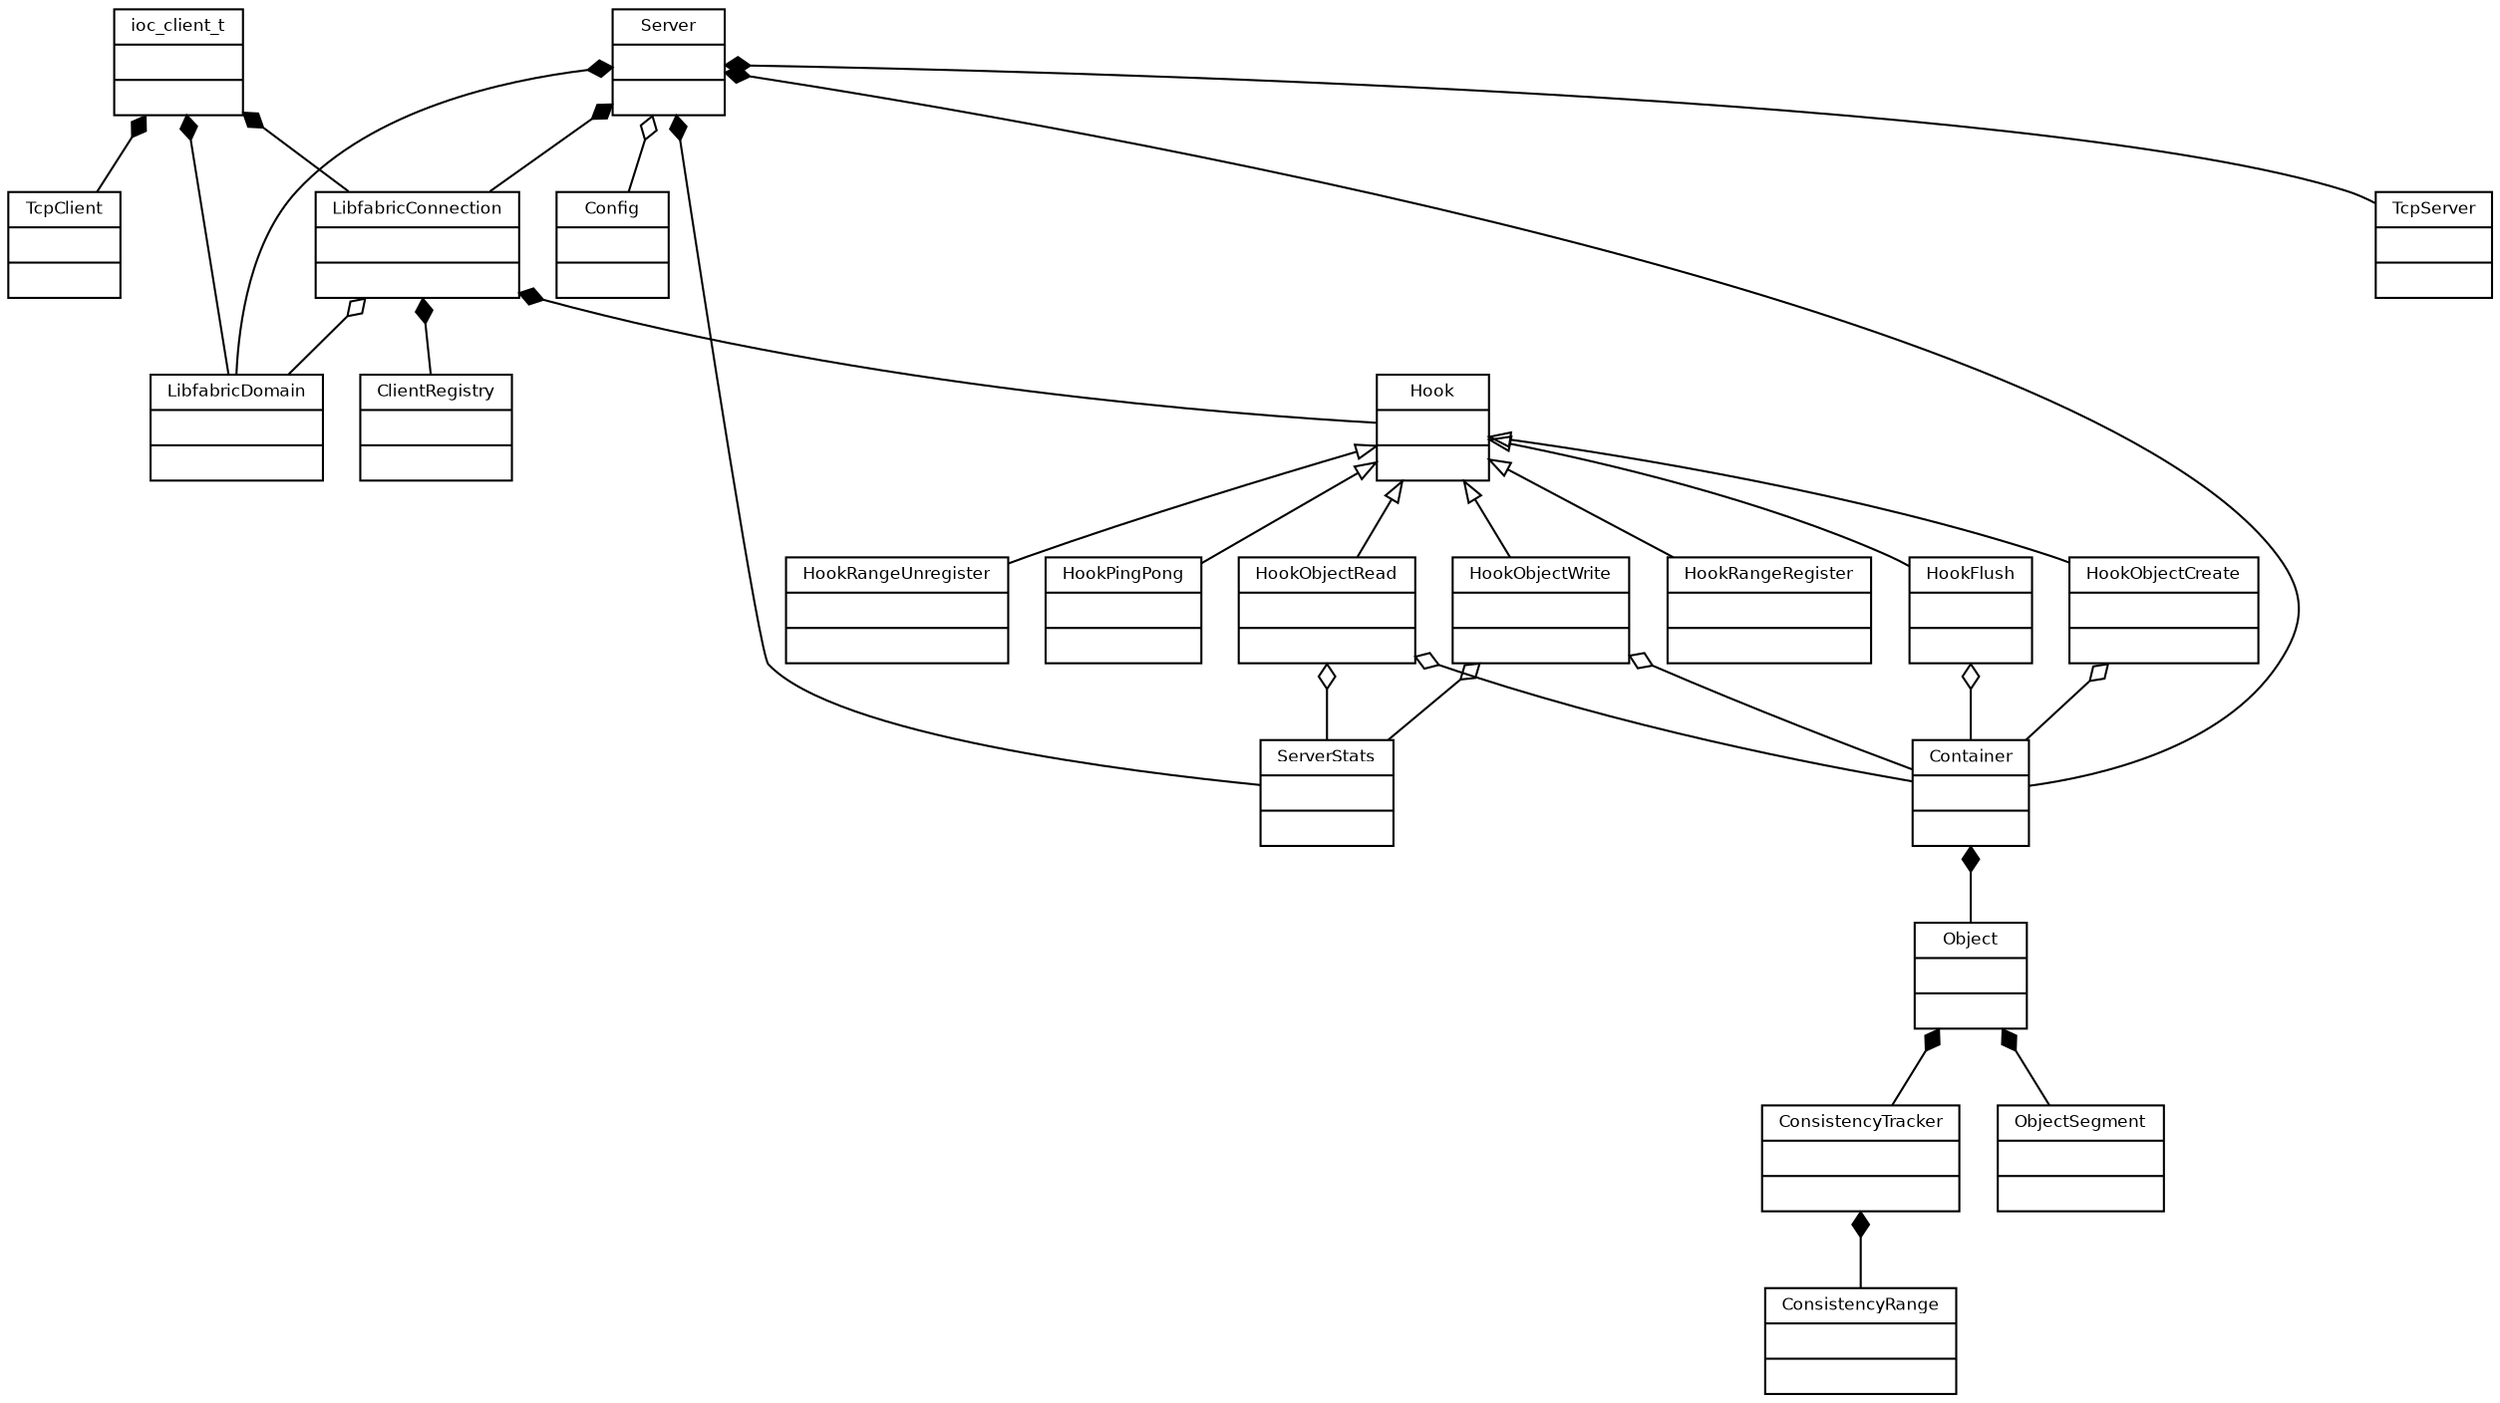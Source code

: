 digraph IOCATCHER
{
	//Some fonts
	fontname = "Bitstream Vera Sans"
	fontsize = 8
	
	//configure node
	node [
		fontname = "Bitstream Vera Sans"
		fontsize = 8
		shape = "record"
	]
	
	//configure edge
	edge [
		arrowtail = "empty"
		dir=back
	]
	
	//classes
	Server [
		label = "{Server|\l|\l}"
	]

	Container [
		label = "{Container|\l|\l}"
	]

	Object [
		label = "{Object|\l|\l}"
	]

	ConsistencyTracker [
		label = "{ConsistencyTracker|\l|\l}"
	]

	Hook [
		label = "{Hook|\l|\l}"
	]

	LibfabricConnection [
		label = "{LibfabricConnection|\l|\l}"
	]

	LibfabricDomain [
		label = "{LibfabricDomain|\l|\l}"
	]

	TcpServer [
		label = "{TcpServer|\l|\l}"
	]

	TcpClient [
		label = "{TcpClient|\l|\l}"
	]

	ioc_client_t [
		label = "{ioc_client_t|\l|\l}"
	]

	ConsistencyRange [
		label = "{ConsistencyRange|\l|\l}"
	]

	ObjectSegment [
		label = "{ObjectSegment|\l|\l}"
	]

	Config [
		label = "{Config|\l|\l}"
	]

	ClientRegistry [
		label = "{ClientRegistry|\l|\l}"
	]

	HookObjectWrite [
		label = "{HookObjectWrite|\l|\l}"
	]

	HookObjectRead [
		label = "{HookObjectRead|\l|\l}"
	]

	HookObjectCreate [
		label = "{HookObjectCreate|\l|\l}"
	]

	HookRangeRegister [
		label = "{HookRangeRegister|\l|\l}"
	]

	HookRangeUnregister [
		label = "{HookRangeUnregister|\l|\l}"
	]

	HookFlush [
		label = "{HookFlush|\l|\l}"
	]

	HookPingPong [
		label = "{HookPingPong|\l|\l}"
	]

	ServerStats [
		label = "{ServerStats|\l|\l}"
	]

	//inheritance links
	Hook -> HookFlush
	Hook -> HookObjectCreate
	Hook -> HookObjectRead
	Hook -> HookObjectWrite
	Hook -> HookRangeRegister
	Hook -> HookRangeUnregister
	Hook -> HookPingPong

	//composition
	Server -> Config[arrowtail=odiamond]
	Server -> Container[arrowtail=diamond]
	Server -> TcpServer[arrowtail=diamond]
	Server -> LibfabricDomain[arrowtail=diamond]
	Server -> LibfabricConnection[arrowtail=diamond]
	Server -> ServerStats[arrowtail=diamond]
	LibfabricConnection -> ClientRegistry[arrowtail=diamond]
	LibfabricConnection -> LibfabricDomain[arrowtail=odiamond]
	LibfabricConnection -> Hook[arrowtail=diamond]
	Container -> Object[arrowtail=diamond]
	Object -> ObjectSegment[arrowtail=diamond]
	Object -> ConsistencyTracker[arrowtail=diamond]
	ConsistencyTracker -> ConsistencyRange[arrowtail=diamond]
	ioc_client_t -> TcpClient[arrowtail=diamond]
	ioc_client_t -> LibfabricDomain[arrowtail=diamond]
	ioc_client_t -> LibfabricConnection[arrowtail=diamond]
	HookFlush -> Container[arrowtail=odiamond]
	HookObjectCreate -> Container[arrowtail=odiamond]
	HookObjectRead -> Container[arrowtail=odiamond]
	HookObjectWrite -> Container[arrowtail=odiamond]
	HookObjectRead -> ServerStats[arrowtail=odiamond]
	HookObjectWrite -> ServerStats[arrowtail=odiamond]
}
